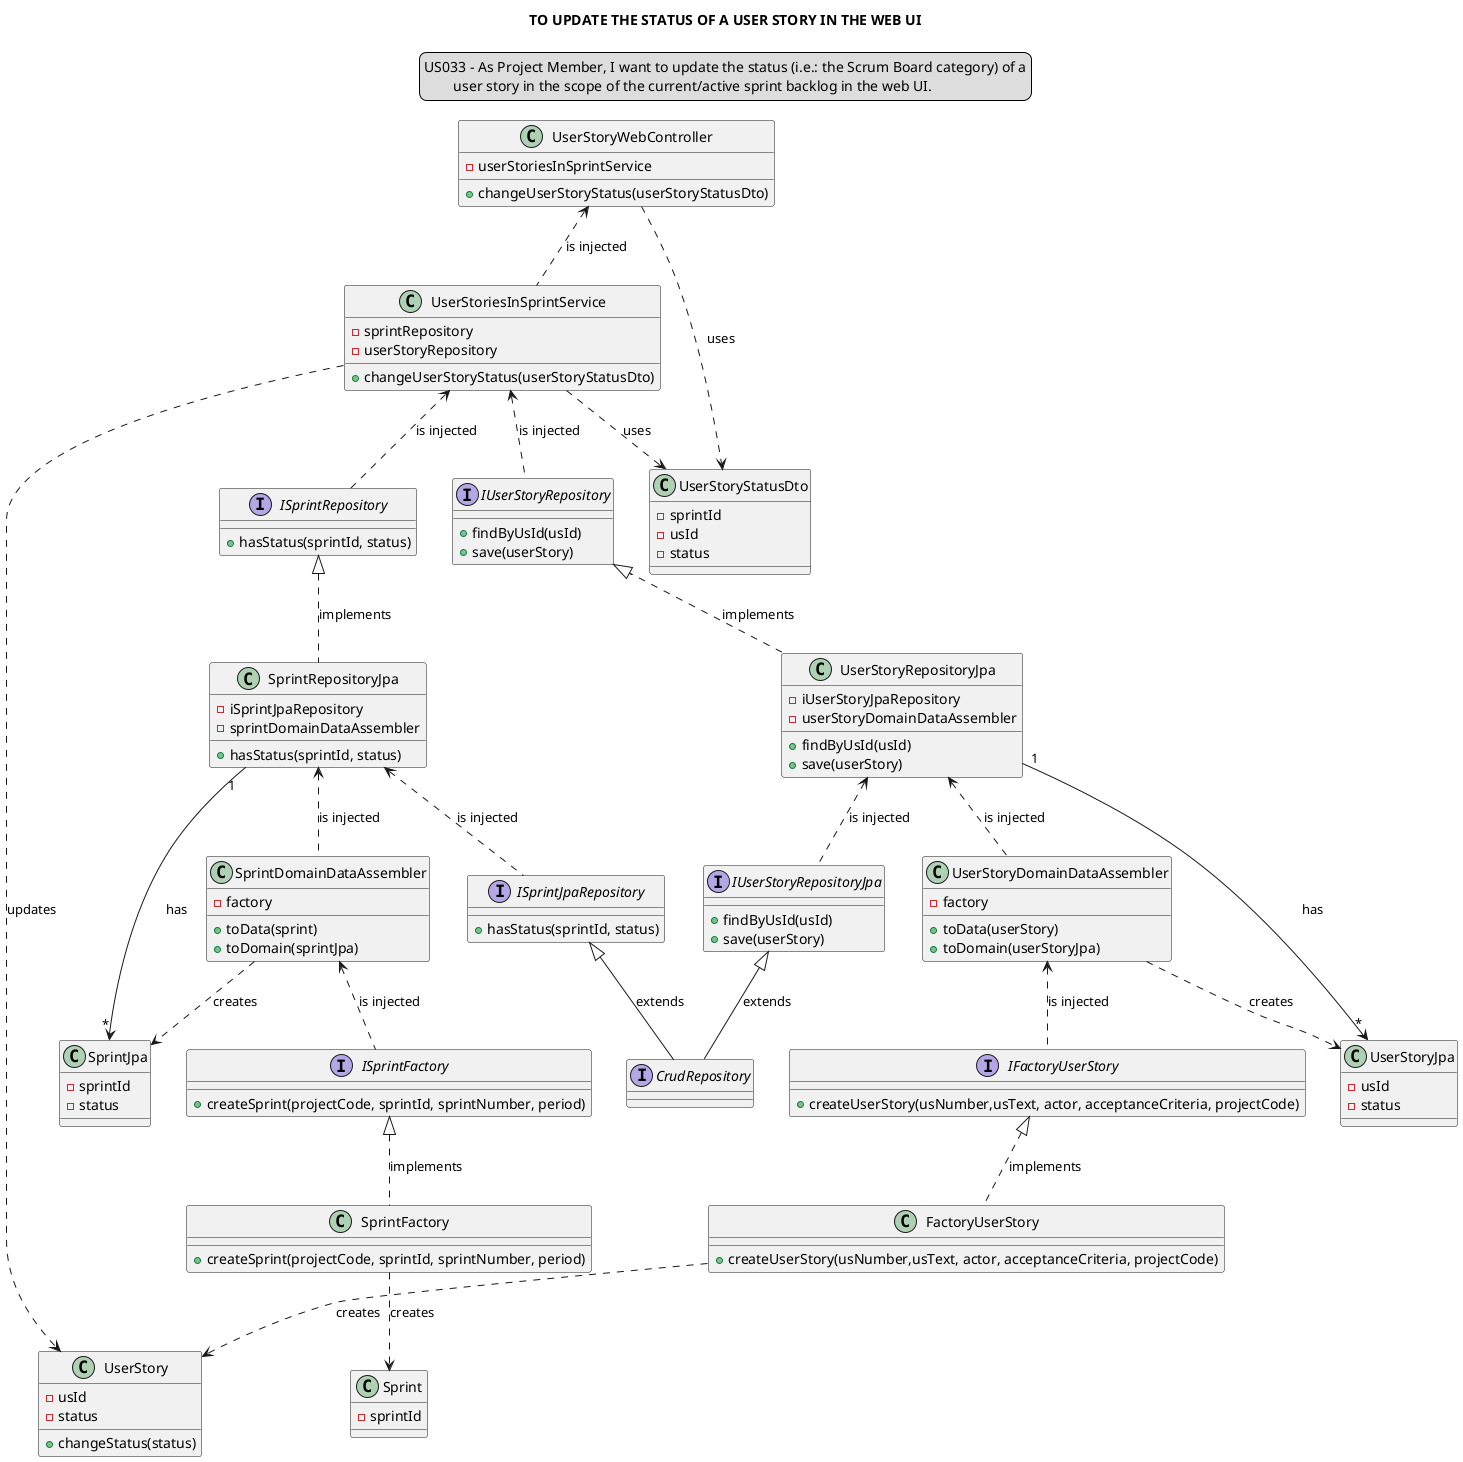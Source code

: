 @startuml
skinparam sequenceMessageAlign center
title TO UPDATE THE STATUS OF A USER STORY IN THE WEB UI
legend top
US033 - As Project Member, I want to update the status (i.e.: the Scrum Board category) of a
        user story in the scope of the current/active sprint backlog in the web UI.
end legend

class UserStoryWebController{
- userStoriesInSprintService
+ changeUserStoryStatus(userStoryStatusDto)
}

UserStoryWebController <.. UserStoriesInSprintService: is injected
UserStoryWebController ..> UserStoryStatusDto: uses

class UserStoriesInSprintService{
-sprintRepository
-userStoryRepository
+ changeUserStoryStatus(userStoryStatusDto)
}

UserStoriesInSprintService ..> UserStoryStatusDto: uses
UserStoriesInSprintService <.. ISprintRepository: is injected
UserStoriesInSprintService <.. IUserStoryRepository: is injected
UserStoriesInSprintService ..> UserStory: updates

class UserStoryStatusDto{
- sprintId
- usId
- status
}

interface ISprintRepository {
+ hasStatus(sprintId, status)
}

ISprintRepository <|.. SprintRepositoryJpa: implements
SprintRepositoryJpa <.. ISprintJpaRepository: is injected

interface ISprintJpaRepository {
+ hasStatus(sprintId, status)
}
ISprintJpaRepository <|-- CrudRepository: extends

interface CrudRepository {
}

class SprintRepositoryJpa {
- iSprintJpaRepository
- sprintDomainDataAssembler
+ hasStatus(sprintId, status)
}
SprintRepositoryJpa <.. SprintDomainDataAssembler: is injected
SprintRepositoryJpa "1"--> "*"SprintJpa: has

interface IUserStoryRepository{
+ findByUsId(usId)
+ save(userStory)
}

IUserStoryRepository <|.. UserStoryRepositoryJpa: implements
UserStoryRepositoryJpa <.. IUserStoryRepositoryJpa: is injected


class UserStoryRepositoryJpa{
- iUserStoryJpaRepository
- userStoryDomainDataAssembler
+ findByUsId(usId)
+ save(userStory)
}
UserStoryRepositoryJpa <.. UserStoryDomainDataAssembler: is injected
UserStoryRepositoryJpa "1"--> "*"UserStoryJpa: has

interface IUserStoryRepositoryJpa{
+ findByUsId(usId)
+ save(userStory)
}
IUserStoryRepositoryJpa <|-- CrudRepository: extends

class UserStory{
- usId
- status
+ changeStatus(status)
}

class SprintJpa {
- sprintId
- status
}

class SprintDomainDataAssembler{
- factory
+ toData(sprint)
+ toDomain(sprintJpa)
}
SprintDomainDataAssembler ..> SprintJpa: creates
SprintDomainDataAssembler <.. ISprintFactory: is injected

interface ISprintFactory{
+ createSprint(projectCode, sprintId, sprintNumber, period)
}
ISprintFactory <|.. SprintFactory: implements


class SprintFactory{
+ createSprint(projectCode, sprintId, sprintNumber, period)
}
SprintFactory ..> Sprint: creates

class Sprint {
- sprintId
}

class UserStoryJpa {
- usId
- status
}

class UserStoryDomainDataAssembler{
- factory
+ toData(userStory)
+ toDomain(userStoryJpa)
}
UserStoryDomainDataAssembler ..> UserStoryJpa: creates
UserStoryDomainDataAssembler <.. IFactoryUserStory: is injected

interface IFactoryUserStory{
+ createUserStory(usNumber,usText, actor, acceptanceCriteria, projectCode)
}
IFactoryUserStory <|.. FactoryUserStory: implements

class FactoryUserStory{
+ createUserStory(usNumber,usText, actor, acceptanceCriteria, projectCode)
}
FactoryUserStory ..> UserStory: creates
@enduml